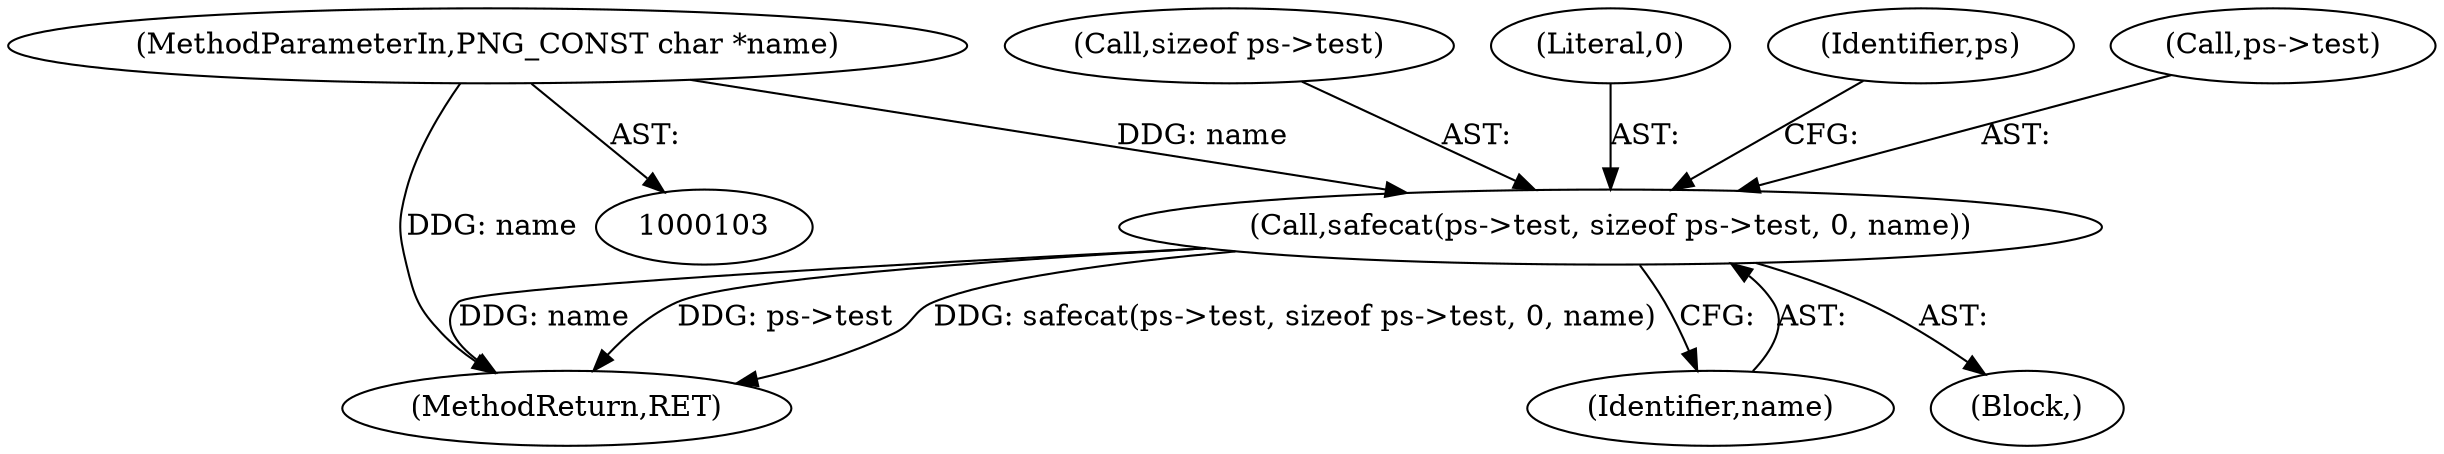 digraph "1_Android_9d4853418ab2f754c2b63e091c29c5529b8b86ca_129@pointer" {
"1000107" [label="(MethodParameterIn,PNG_CONST char *name)"];
"1000109" [label="(Call,safecat(ps->test, sizeof ps->test, 0, name))"];
"1000113" [label="(Call,sizeof ps->test)"];
"1000117" [label="(Literal,0)"];
"1000122" [label="(Identifier,ps)"];
"1000108" [label="(Block,)"];
"1000110" [label="(Call,ps->test)"];
"1000241" [label="(MethodReturn,RET)"];
"1000107" [label="(MethodParameterIn,PNG_CONST char *name)"];
"1000109" [label="(Call,safecat(ps->test, sizeof ps->test, 0, name))"];
"1000118" [label="(Identifier,name)"];
"1000107" -> "1000103"  [label="AST: "];
"1000107" -> "1000241"  [label="DDG: name"];
"1000107" -> "1000109"  [label="DDG: name"];
"1000109" -> "1000108"  [label="AST: "];
"1000109" -> "1000118"  [label="CFG: "];
"1000110" -> "1000109"  [label="AST: "];
"1000113" -> "1000109"  [label="AST: "];
"1000117" -> "1000109"  [label="AST: "];
"1000118" -> "1000109"  [label="AST: "];
"1000122" -> "1000109"  [label="CFG: "];
"1000109" -> "1000241"  [label="DDG: name"];
"1000109" -> "1000241"  [label="DDG: ps->test"];
"1000109" -> "1000241"  [label="DDG: safecat(ps->test, sizeof ps->test, 0, name)"];
}
